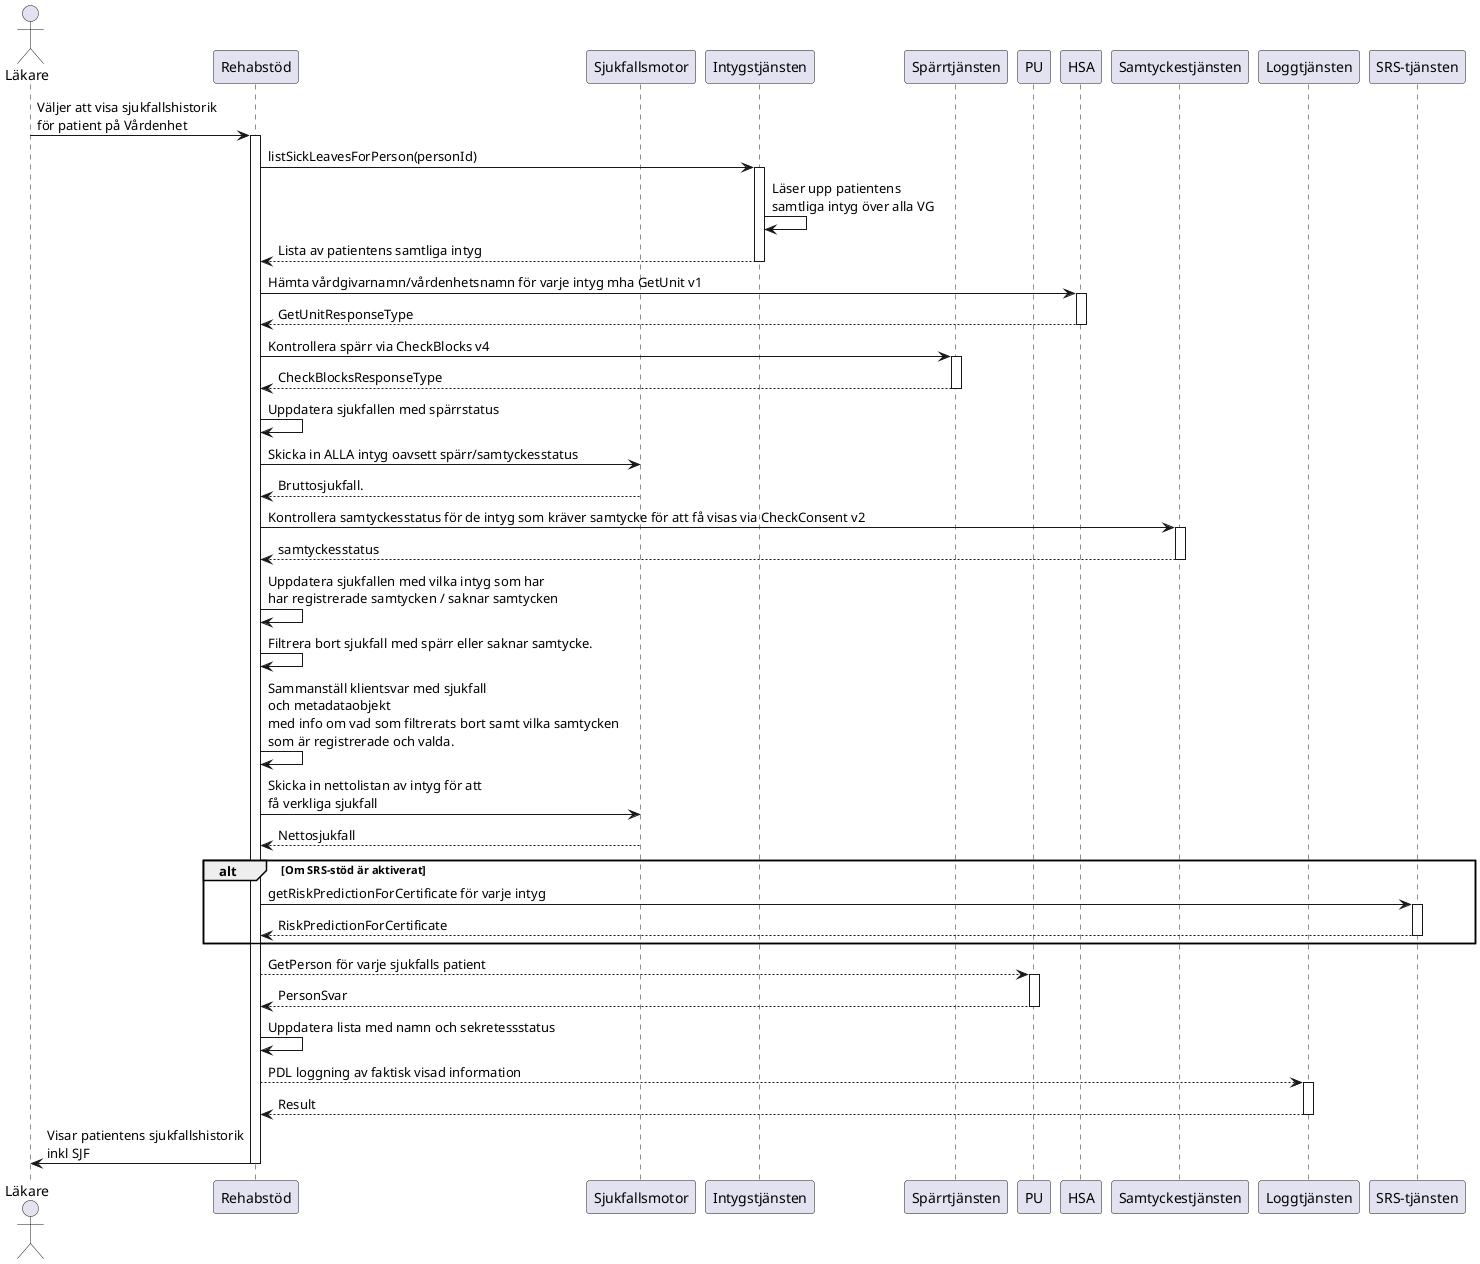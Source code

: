 @startuml
actor Läkare
participant rhs as "Rehabstöd"
participant sfm as "Sjukfallsmotor"
participant it as "Intygstjänsten"
participant st as "Spärrtjänsten"
participant pu as "PU"
participant hsa as "HSA"
participant samtycke as "Samtyckestjänsten"
participant logg as "Loggtjänsten"
participant srs as "SRS-tjänsten"

Läkare -> rhs: Väljer att visa sjukfallshistorik\nför patient på Vårdenhet
activate rhs
    rhs -> it: listSickLeavesForPerson(personId)
    activate it
    it -> it: Läser upp patientens\nsamtliga intyg över alla VG
    it --> rhs: Lista av patientens samtliga intyg
    deactivate it

    rhs -> hsa: Hämta vårdgivarnamn/vårdenhetsnamn för varje intyg mha GetUnit v1
    activate hsa
    hsa --> rhs: GetUnitResponseType
    deactivate hsa

    rhs -> st: Kontrollera spärr via CheckBlocks v4
    activate st
    st --> rhs: CheckBlocksResponseType
    deactivate st
    rhs -> rhs: Uppdatera sjukfallen med spärrstatus

    rhs -> sfm: Skicka in ALLA intyg oavsett spärr/samtyckesstatus
    sfm --> rhs: Bruttosjukfall.

    rhs -> samtycke: Kontrollera samtyckesstatus för de intyg som kräver samtycke för att få visas via CheckConsent v2
    activate samtycke
    samtycke --> rhs: samtyckesstatus
    deactivate samtycke

    rhs -> rhs: Uppdatera sjukfallen med vilka intyg som har\nhar registrerade samtycken / saknar samtycken

     rhs -> rhs: Filtrera bort sjukfall med spärr eller saknar samtycke.
     rhs -> rhs: Sammanställ klientsvar med sjukfall\noch metadataobjekt\nmed info om vad som filtrerats bort samt vilka samtycken\nsom är registrerade och valda.

    rhs -> sfm: Skicka in nettolistan av intyg för att\nfå verkliga sjukfall
    sfm --> rhs: Nettosjukfall

     alt Om SRS-stöd är aktiverat
        rhs -> srs: getRiskPredictionForCertificate för varje intyg
         activate srs
        srs --> rhs: RiskPredictionForCertificate
         deactivate srs
     end


      rhs --> pu: GetPerson för varje sjukfalls patient
    activate pu
      pu --> rhs: PersonSvar
     deactivate pu
     rhs -> rhs: Uppdatera lista med namn och sekretessstatus

     rhs --> logg: PDL loggning av faktisk visad information
    activate logg
      logg --> rhs: Result
     deactivate logg

    rhs -> Läkare: Visar patientens sjukfallshistorik\ninkl SJF
deactivate rhs
@enduml
